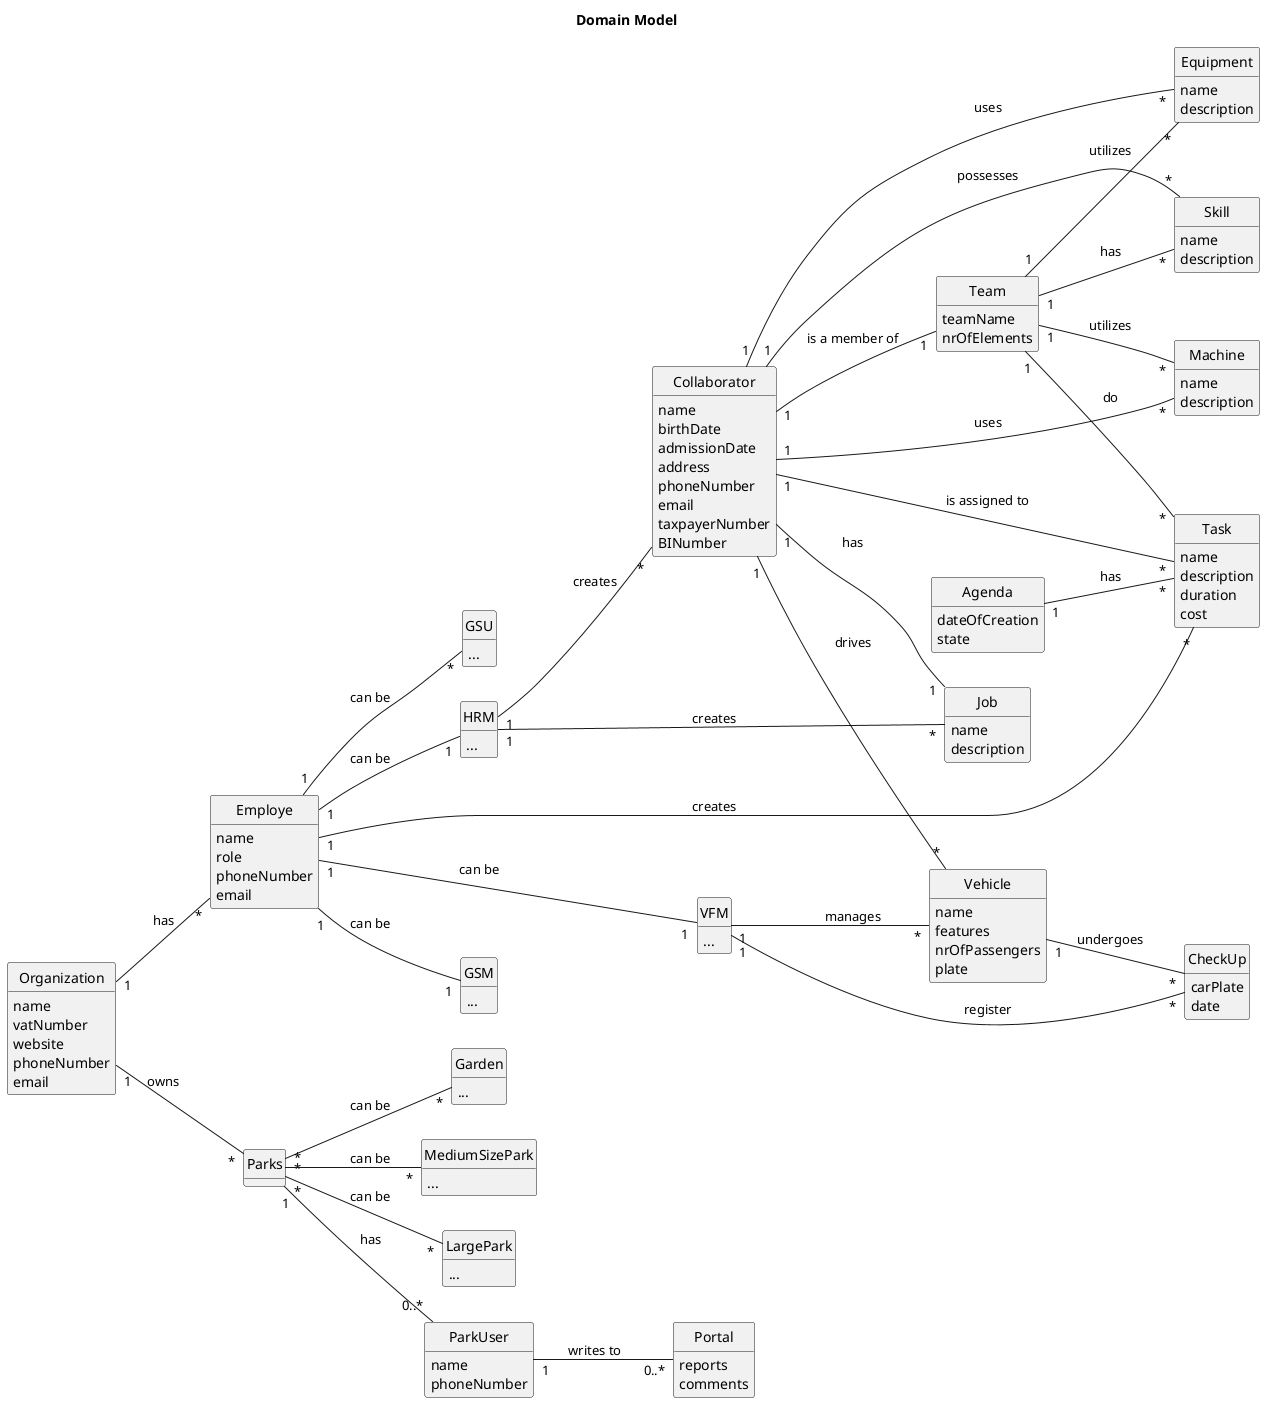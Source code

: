 @startuml
skinparam monochrome true
skinparam packageStyle rectangle
skinparam shadowing false
skinparam classAttributeIconSize 0
hide circle
hide methods

title Domain Model

left to right direction

class Organization {
    name
    vatNumber
    website
    phoneNumber
    email
}

class Employe {
    name
    role
    phoneNumber
    email
}

class HRM {
    ...
}

class VFM {
    ...
}

class GSM {
    ...
}

class GSU {
    ...
}

class Collaborator {
    name
    birthDate
    admissionDate
    address
    phoneNumber
    email
    taxpayerNumber
    BINumber
}

class Garden {
    ...
}

class MediumSizePark {
    ...
}

class LargePark {
    ...
}

class Parks {
}

class Task {
    name
    description
    duration
    cost
}

class Agenda {
    dateOfCreation
    state
}

class Vehicle {
    name
    features
    nrOfPassengers
    plate
}

class Machine {
    name
    description
}

class Equipment {
    name
    description
}

class Portal {
    reports
    comments
}

class CheckUp {
    carPlate
    date
}

class Job {
    name
    description
}

class Team {
    teamName
    nrOfElements
}

class Skill {
    name
    description
}

class ParkUser {
    name
    phoneNumber
}


Organization "1" -- "*" Employe : has
Organization "1" -- "*" Parks : owns

Employe "1" -- "*" Task : creates
Employe "1" -- "*" GSU : can be
Employe "1" -- "1" GSM : can be
Employe "1" -- "1" HRM : can be
Employe "1" -- "1" VFM : can be

HRM "1" -- "*" Collaborator : creates
HRM "1" -- "*" Job : creates

Collaborator "1" -- "1" Job : has
Collaborator "1" -- "1" Team : is a member of
Collaborator "1" -- "*" Skill : possesses
Collaborator "1" -- "*" Task : is assigned to
Collaborator "1" -- "*" Vehicle : drives
Collaborator "1" -- "*" Machine : uses
Collaborator "1" -- "*" Equipment : uses

Team "1" -- "*" Skill : has
Team "1" -- "*" Task : do
Team "1" -- "*" Machine : utilizes
Team "1" -- "*" Equipment : utilizes


Agenda "1" -- "*" Task : has

ParkUser "1" -- "0..*" Portal : writes to

Parks "*" -- "*" Garden : can be
Parks "*" -- "*" MediumSizePark : can be
Parks "*" -- "*" LargePark : can be
Parks "1" -- "0..*" ParkUser : has

VFM "1" -- "*" CheckUp: register
VFM "1" -- "*" Vehicle: manages

Vehicle "1" -- "*" CheckUp : undergoes

@enduml
